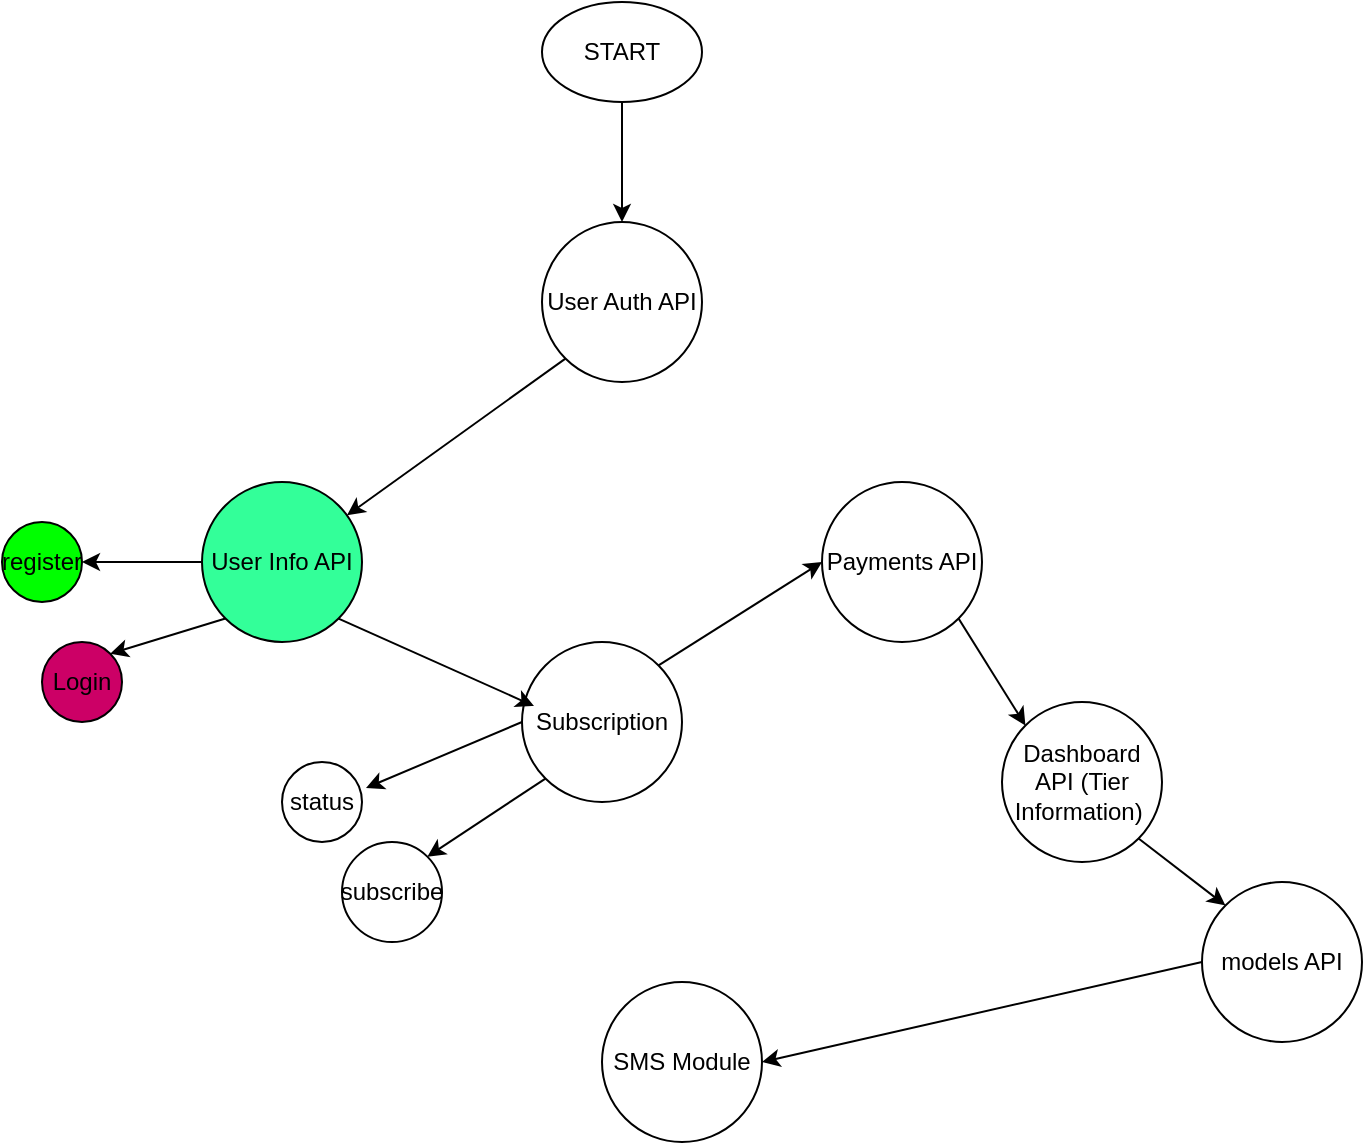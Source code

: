 <mxfile version="24.7.13">
  <diagram name="Page-1" id="WYKj8tJI4UiElz0lOC7b">
    <mxGraphModel dx="954" dy="618" grid="1" gridSize="10" guides="1" tooltips="1" connect="1" arrows="1" fold="1" page="1" pageScale="1" pageWidth="850" pageHeight="1100" math="0" shadow="0">
      <root>
        <mxCell id="0" />
        <mxCell id="1" parent="0" />
        <mxCell id="Mxi5VCFcGpsO84QO2-ki-24" style="edgeStyle=none;shape=connector;rounded=0;orthogonalLoop=1;jettySize=auto;html=1;exitX=0.5;exitY=1;exitDx=0;exitDy=0;entryX=0.5;entryY=0;entryDx=0;entryDy=0;strokeColor=default;align=center;verticalAlign=middle;fontFamily=Helvetica;fontSize=11;fontColor=default;labelBackgroundColor=default;endArrow=classic;" edge="1" parent="1" source="Mxi5VCFcGpsO84QO2-ki-1" target="Mxi5VCFcGpsO84QO2-ki-3">
          <mxGeometry relative="1" as="geometry" />
        </mxCell>
        <mxCell id="Mxi5VCFcGpsO84QO2-ki-1" value="START" style="ellipse;whiteSpace=wrap;html=1;" vertex="1" parent="1">
          <mxGeometry x="370" y="20" width="80" height="50" as="geometry" />
        </mxCell>
        <mxCell id="Mxi5VCFcGpsO84QO2-ki-5" style="rounded=0;orthogonalLoop=1;jettySize=auto;html=1;exitX=0;exitY=1;exitDx=0;exitDy=0;" edge="1" parent="1" source="Mxi5VCFcGpsO84QO2-ki-3" target="Mxi5VCFcGpsO84QO2-ki-4">
          <mxGeometry relative="1" as="geometry" />
        </mxCell>
        <mxCell id="Mxi5VCFcGpsO84QO2-ki-3" value="User Auth API" style="ellipse;whiteSpace=wrap;html=1;aspect=fixed;" vertex="1" parent="1">
          <mxGeometry x="370" y="130" width="80" height="80" as="geometry" />
        </mxCell>
        <mxCell id="Mxi5VCFcGpsO84QO2-ki-17" style="edgeStyle=none;shape=connector;rounded=0;orthogonalLoop=1;jettySize=auto;html=1;exitX=0;exitY=0.5;exitDx=0;exitDy=0;entryX=1;entryY=0.5;entryDx=0;entryDy=0;strokeColor=default;align=center;verticalAlign=middle;fontFamily=Helvetica;fontSize=11;fontColor=default;labelBackgroundColor=default;endArrow=classic;" edge="1" parent="1" source="Mxi5VCFcGpsO84QO2-ki-4" target="Mxi5VCFcGpsO84QO2-ki-16">
          <mxGeometry relative="1" as="geometry" />
        </mxCell>
        <mxCell id="Mxi5VCFcGpsO84QO2-ki-19" style="edgeStyle=none;shape=connector;rounded=0;orthogonalLoop=1;jettySize=auto;html=1;exitX=0;exitY=1;exitDx=0;exitDy=0;entryX=1;entryY=0;entryDx=0;entryDy=0;strokeColor=default;align=center;verticalAlign=middle;fontFamily=Helvetica;fontSize=11;fontColor=default;labelBackgroundColor=default;endArrow=classic;" edge="1" parent="1" source="Mxi5VCFcGpsO84QO2-ki-4" target="Mxi5VCFcGpsO84QO2-ki-18">
          <mxGeometry relative="1" as="geometry" />
        </mxCell>
        <mxCell id="Mxi5VCFcGpsO84QO2-ki-4" value="User Info API" style="ellipse;whiteSpace=wrap;html=1;aspect=fixed;fillColor=#33FF99;" vertex="1" parent="1">
          <mxGeometry x="200" y="260" width="80" height="80" as="geometry" />
        </mxCell>
        <mxCell id="Mxi5VCFcGpsO84QO2-ki-12" style="edgeStyle=none;shape=connector;rounded=0;orthogonalLoop=1;jettySize=auto;html=1;exitX=1;exitY=0;exitDx=0;exitDy=0;entryX=0;entryY=0.5;entryDx=0;entryDy=0;strokeColor=default;align=center;verticalAlign=middle;fontFamily=Helvetica;fontSize=11;fontColor=default;labelBackgroundColor=default;endArrow=classic;" edge="1" parent="1" source="Mxi5VCFcGpsO84QO2-ki-6" target="Mxi5VCFcGpsO84QO2-ki-7">
          <mxGeometry relative="1" as="geometry" />
        </mxCell>
        <mxCell id="Mxi5VCFcGpsO84QO2-ki-23" style="edgeStyle=none;shape=connector;rounded=0;orthogonalLoop=1;jettySize=auto;html=1;exitX=0;exitY=1;exitDx=0;exitDy=0;entryX=1;entryY=0;entryDx=0;entryDy=0;strokeColor=default;align=center;verticalAlign=middle;fontFamily=Helvetica;fontSize=11;fontColor=default;labelBackgroundColor=default;endArrow=classic;" edge="1" parent="1" source="Mxi5VCFcGpsO84QO2-ki-6" target="Mxi5VCFcGpsO84QO2-ki-22">
          <mxGeometry relative="1" as="geometry" />
        </mxCell>
        <mxCell id="Mxi5VCFcGpsO84QO2-ki-6" value="Subscription" style="ellipse;whiteSpace=wrap;html=1;aspect=fixed;" vertex="1" parent="1">
          <mxGeometry x="360" y="340" width="80" height="80" as="geometry" />
        </mxCell>
        <mxCell id="Mxi5VCFcGpsO84QO2-ki-13" style="edgeStyle=none;shape=connector;rounded=0;orthogonalLoop=1;jettySize=auto;html=1;exitX=1;exitY=1;exitDx=0;exitDy=0;entryX=0;entryY=0;entryDx=0;entryDy=0;strokeColor=default;align=center;verticalAlign=middle;fontFamily=Helvetica;fontSize=11;fontColor=default;labelBackgroundColor=default;endArrow=classic;" edge="1" parent="1" source="Mxi5VCFcGpsO84QO2-ki-7" target="Mxi5VCFcGpsO84QO2-ki-10">
          <mxGeometry relative="1" as="geometry" />
        </mxCell>
        <mxCell id="Mxi5VCFcGpsO84QO2-ki-7" value="Payments API" style="ellipse;whiteSpace=wrap;html=1;aspect=fixed;" vertex="1" parent="1">
          <mxGeometry x="510" y="260" width="80" height="80" as="geometry" />
        </mxCell>
        <mxCell id="Mxi5VCFcGpsO84QO2-ki-15" style="edgeStyle=none;shape=connector;rounded=0;orthogonalLoop=1;jettySize=auto;html=1;exitX=0;exitY=0.5;exitDx=0;exitDy=0;entryX=1;entryY=0.5;entryDx=0;entryDy=0;strokeColor=default;align=center;verticalAlign=middle;fontFamily=Helvetica;fontSize=11;fontColor=default;labelBackgroundColor=default;endArrow=classic;" edge="1" parent="1" source="Mxi5VCFcGpsO84QO2-ki-8" target="Mxi5VCFcGpsO84QO2-ki-9">
          <mxGeometry relative="1" as="geometry" />
        </mxCell>
        <mxCell id="Mxi5VCFcGpsO84QO2-ki-8" value="models API" style="ellipse;whiteSpace=wrap;html=1;aspect=fixed;" vertex="1" parent="1">
          <mxGeometry x="700" y="460" width="80" height="80" as="geometry" />
        </mxCell>
        <mxCell id="Mxi5VCFcGpsO84QO2-ki-9" value="SMS Module" style="ellipse;whiteSpace=wrap;html=1;aspect=fixed;" vertex="1" parent="1">
          <mxGeometry x="400" y="510" width="80" height="80" as="geometry" />
        </mxCell>
        <mxCell id="Mxi5VCFcGpsO84QO2-ki-14" style="edgeStyle=none;shape=connector;rounded=0;orthogonalLoop=1;jettySize=auto;html=1;exitX=1;exitY=1;exitDx=0;exitDy=0;entryX=0;entryY=0;entryDx=0;entryDy=0;strokeColor=default;align=center;verticalAlign=middle;fontFamily=Helvetica;fontSize=11;fontColor=default;labelBackgroundColor=default;endArrow=classic;" edge="1" parent="1" source="Mxi5VCFcGpsO84QO2-ki-10" target="Mxi5VCFcGpsO84QO2-ki-8">
          <mxGeometry relative="1" as="geometry" />
        </mxCell>
        <mxCell id="Mxi5VCFcGpsO84QO2-ki-10" value="Dashboard API (Tier Information)&amp;nbsp;" style="ellipse;whiteSpace=wrap;html=1;aspect=fixed;" vertex="1" parent="1">
          <mxGeometry x="600" y="370" width="80" height="80" as="geometry" />
        </mxCell>
        <mxCell id="Mxi5VCFcGpsO84QO2-ki-11" style="edgeStyle=none;shape=connector;rounded=0;orthogonalLoop=1;jettySize=auto;html=1;exitX=1;exitY=1;exitDx=0;exitDy=0;entryX=0.075;entryY=0.4;entryDx=0;entryDy=0;entryPerimeter=0;strokeColor=default;align=center;verticalAlign=middle;fontFamily=Helvetica;fontSize=11;fontColor=default;labelBackgroundColor=default;endArrow=classic;" edge="1" parent="1" source="Mxi5VCFcGpsO84QO2-ki-4" target="Mxi5VCFcGpsO84QO2-ki-6">
          <mxGeometry relative="1" as="geometry" />
        </mxCell>
        <mxCell id="Mxi5VCFcGpsO84QO2-ki-16" value="register" style="ellipse;whiteSpace=wrap;html=1;aspect=fixed;fillColor=#00FF00;" vertex="1" parent="1">
          <mxGeometry x="100" y="280" width="40" height="40" as="geometry" />
        </mxCell>
        <mxCell id="Mxi5VCFcGpsO84QO2-ki-18" value="Login" style="ellipse;whiteSpace=wrap;html=1;aspect=fixed;fillColor=#CC0066;" vertex="1" parent="1">
          <mxGeometry x="120" y="340" width="40" height="40" as="geometry" />
        </mxCell>
        <mxCell id="Mxi5VCFcGpsO84QO2-ki-20" value="status" style="ellipse;whiteSpace=wrap;html=1;aspect=fixed;" vertex="1" parent="1">
          <mxGeometry x="240" y="400" width="40" height="40" as="geometry" />
        </mxCell>
        <mxCell id="Mxi5VCFcGpsO84QO2-ki-21" style="edgeStyle=none;shape=connector;rounded=0;orthogonalLoop=1;jettySize=auto;html=1;exitX=0;exitY=0.5;exitDx=0;exitDy=0;entryX=1.05;entryY=0.325;entryDx=0;entryDy=0;entryPerimeter=0;strokeColor=default;align=center;verticalAlign=middle;fontFamily=Helvetica;fontSize=11;fontColor=default;labelBackgroundColor=default;endArrow=classic;" edge="1" parent="1" source="Mxi5VCFcGpsO84QO2-ki-6" target="Mxi5VCFcGpsO84QO2-ki-20">
          <mxGeometry relative="1" as="geometry" />
        </mxCell>
        <mxCell id="Mxi5VCFcGpsO84QO2-ki-22" value="subscribe" style="ellipse;whiteSpace=wrap;html=1;aspect=fixed;" vertex="1" parent="1">
          <mxGeometry x="270" y="440" width="50" height="50" as="geometry" />
        </mxCell>
      </root>
    </mxGraphModel>
  </diagram>
</mxfile>
